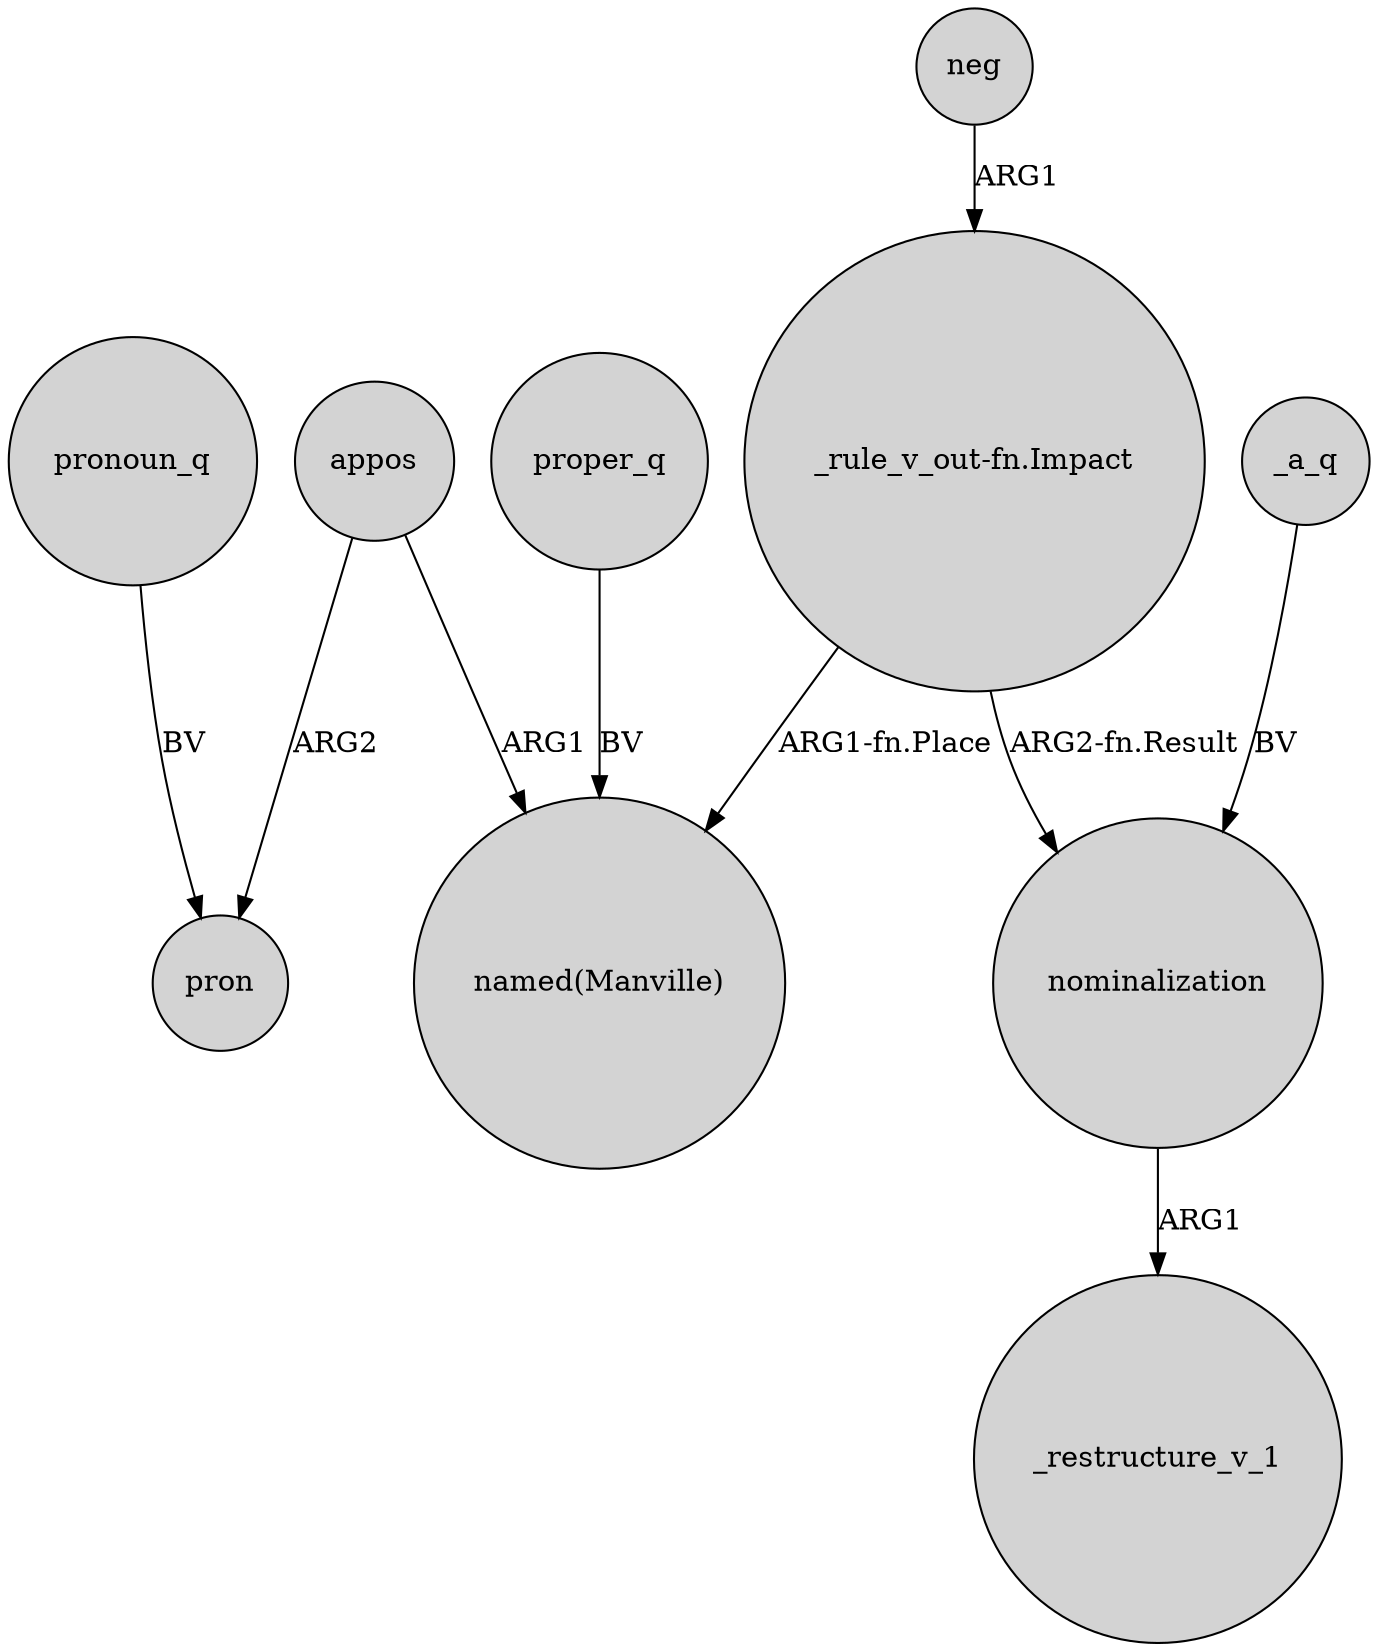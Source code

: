 digraph {
	node [shape=circle style=filled]
	"_rule_v_out-fn.Impact" -> "named(Manville)" [label="ARG1-fn.Place"]
	appos -> "named(Manville)" [label=ARG1]
	neg -> "_rule_v_out-fn.Impact" [label=ARG1]
	proper_q -> "named(Manville)" [label=BV]
	_a_q -> nominalization [label=BV]
	appos -> pron [label=ARG2]
	pronoun_q -> pron [label=BV]
	"_rule_v_out-fn.Impact" -> nominalization [label="ARG2-fn.Result"]
	nominalization -> _restructure_v_1 [label=ARG1]
}
